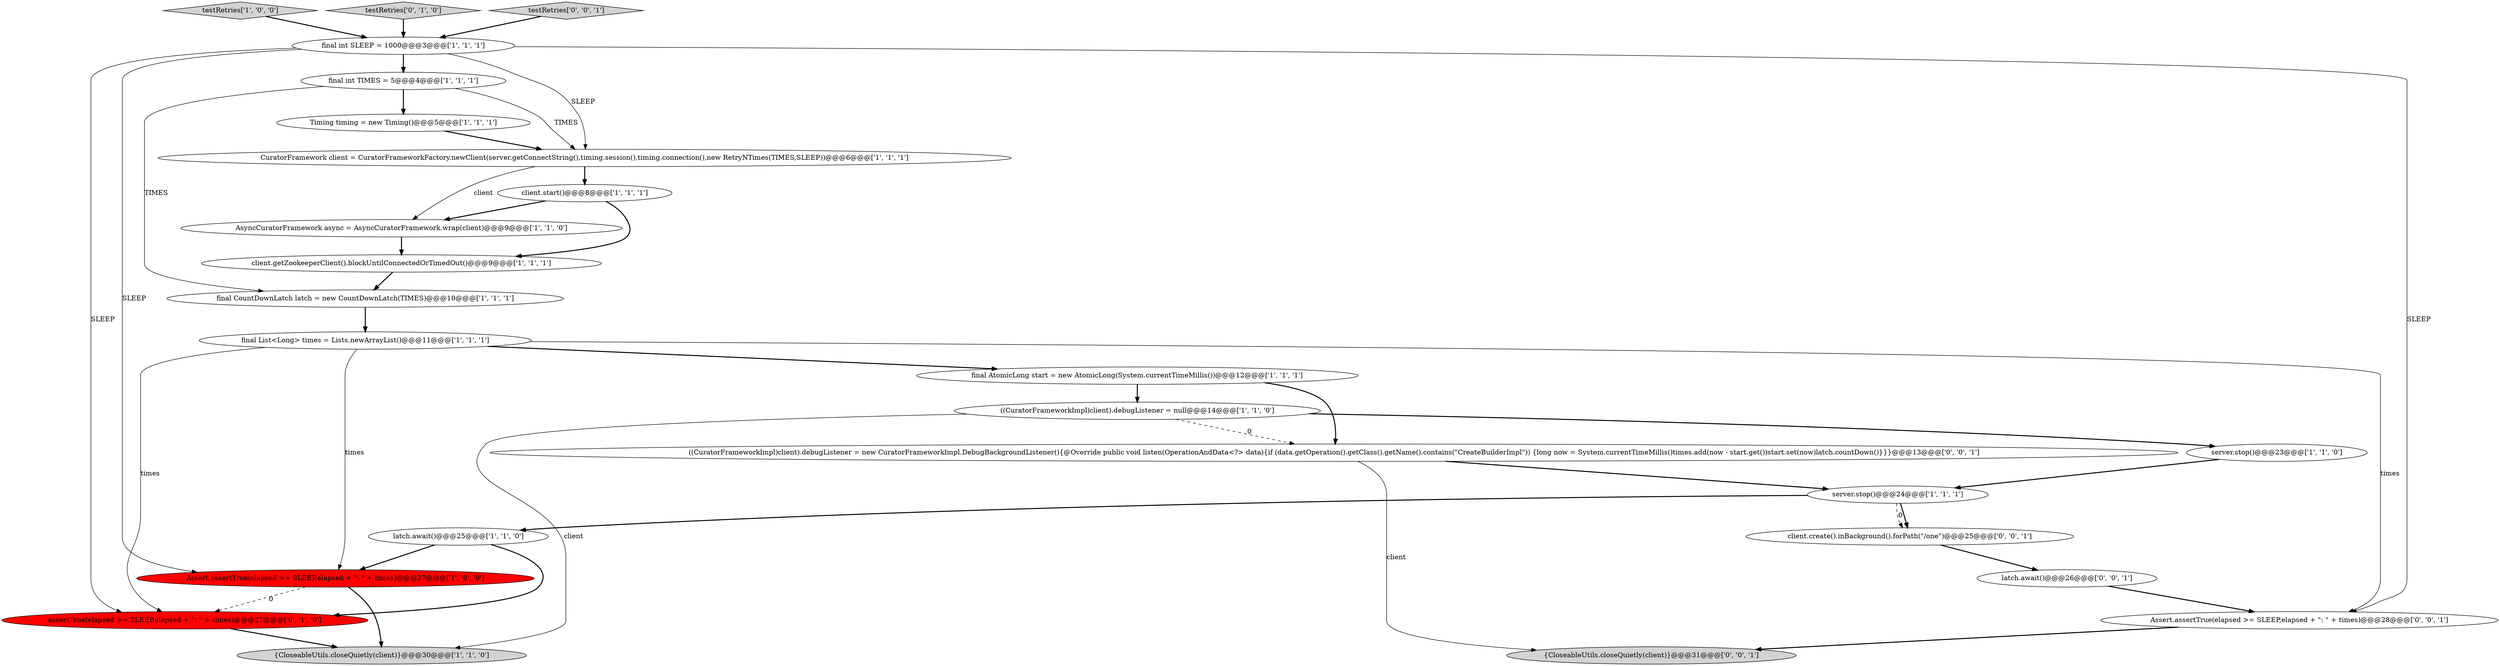 digraph {
15 [style = filled, label = "final CountDownLatch latch = new CountDownLatch(TIMES)@@@10@@@['1', '1', '1']", fillcolor = white, shape = ellipse image = "AAA0AAABBB1BBB"];
24 [style = filled, label = "latch.await()@@@26@@@['0', '0', '1']", fillcolor = white, shape = ellipse image = "AAA0AAABBB3BBB"];
10 [style = filled, label = "testRetries['1', '0', '0']", fillcolor = lightgray, shape = diamond image = "AAA0AAABBB1BBB"];
11 [style = filled, label = "Assert.assertTrue(elapsed >= SLEEP,elapsed + \": \" + times)@@@27@@@['1', '0', '0']", fillcolor = red, shape = ellipse image = "AAA1AAABBB1BBB"];
19 [style = filled, label = "{CloseableUtils.closeQuietly(client)}@@@31@@@['0', '0', '1']", fillcolor = lightgray, shape = ellipse image = "AAA0AAABBB3BBB"];
21 [style = filled, label = "client.create().inBackground().forPath(\"/one\")@@@25@@@['0', '0', '1']", fillcolor = white, shape = ellipse image = "AAA0AAABBB3BBB"];
6 [style = filled, label = "server.stop()@@@23@@@['1', '1', '0']", fillcolor = white, shape = ellipse image = "AAA0AAABBB1BBB"];
18 [style = filled, label = "testRetries['0', '1', '0']", fillcolor = lightgray, shape = diamond image = "AAA0AAABBB2BBB"];
4 [style = filled, label = "latch.await()@@@25@@@['1', '1', '0']", fillcolor = white, shape = ellipse image = "AAA0AAABBB1BBB"];
1 [style = filled, label = "AsyncCuratorFramework async = AsyncCuratorFramework.wrap(client)@@@9@@@['1', '1', '0']", fillcolor = white, shape = ellipse image = "AAA0AAABBB1BBB"];
23 [style = filled, label = "Assert.assertTrue(elapsed >= SLEEP,elapsed + \": \" + times)@@@28@@@['0', '0', '1']", fillcolor = white, shape = ellipse image = "AAA0AAABBB3BBB"];
14 [style = filled, label = "client.getZookeeperClient().blockUntilConnectedOrTimedOut()@@@9@@@['1', '1', '1']", fillcolor = white, shape = ellipse image = "AAA0AAABBB1BBB"];
0 [style = filled, label = "final List<Long> times = Lists.newArrayList()@@@11@@@['1', '1', '1']", fillcolor = white, shape = ellipse image = "AAA0AAABBB1BBB"];
22 [style = filled, label = "((CuratorFrameworkImpl)client).debugListener = new CuratorFrameworkImpl.DebugBackgroundListener(){@Override public void listen(OperationAndData<?> data){if (data.getOperation().getClass().getName().contains(\"CreateBuilderImpl\")) {long now = System.currentTimeMillis()times.add(now - start.get())start.set(now)latch.countDown()}}}@@@13@@@['0', '0', '1']", fillcolor = white, shape = ellipse image = "AAA0AAABBB3BBB"];
9 [style = filled, label = "server.stop()@@@24@@@['1', '1', '1']", fillcolor = white, shape = ellipse image = "AAA0AAABBB1BBB"];
20 [style = filled, label = "testRetries['0', '0', '1']", fillcolor = lightgray, shape = diamond image = "AAA0AAABBB3BBB"];
2 [style = filled, label = "final int TIMES = 5@@@4@@@['1', '1', '1']", fillcolor = white, shape = ellipse image = "AAA0AAABBB1BBB"];
13 [style = filled, label = "client.start()@@@8@@@['1', '1', '1']", fillcolor = white, shape = ellipse image = "AAA0AAABBB1BBB"];
8 [style = filled, label = "CuratorFramework client = CuratorFrameworkFactory.newClient(server.getConnectString(),timing.session(),timing.connection(),new RetryNTimes(TIMES,SLEEP))@@@6@@@['1', '1', '1']", fillcolor = white, shape = ellipse image = "AAA0AAABBB1BBB"];
7 [style = filled, label = "Timing timing = new Timing()@@@5@@@['1', '1', '1']", fillcolor = white, shape = ellipse image = "AAA0AAABBB1BBB"];
17 [style = filled, label = "assertTrue(elapsed >= SLEEP,elapsed + \": \" + times)@@@27@@@['0', '1', '0']", fillcolor = red, shape = ellipse image = "AAA1AAABBB2BBB"];
3 [style = filled, label = "{CloseableUtils.closeQuietly(client)}@@@30@@@['1', '1', '0']", fillcolor = lightgray, shape = ellipse image = "AAA0AAABBB1BBB"];
16 [style = filled, label = "final AtomicLong start = new AtomicLong(System.currentTimeMillis())@@@12@@@['1', '1', '1']", fillcolor = white, shape = ellipse image = "AAA0AAABBB1BBB"];
5 [style = filled, label = "final int SLEEP = 1000@@@3@@@['1', '1', '1']", fillcolor = white, shape = ellipse image = "AAA0AAABBB1BBB"];
12 [style = filled, label = "((CuratorFrameworkImpl)client).debugListener = null@@@14@@@['1', '1', '0']", fillcolor = white, shape = ellipse image = "AAA0AAABBB1BBB"];
0->16 [style = bold, label=""];
2->15 [style = solid, label="TIMES"];
4->17 [style = bold, label=""];
9->4 [style = bold, label=""];
22->9 [style = bold, label=""];
5->11 [style = solid, label="SLEEP"];
0->11 [style = solid, label="times"];
21->24 [style = bold, label=""];
11->17 [style = dashed, label="0"];
2->8 [style = solid, label="TIMES"];
16->22 [style = bold, label=""];
7->8 [style = bold, label=""];
12->6 [style = bold, label=""];
13->1 [style = bold, label=""];
20->5 [style = bold, label=""];
5->2 [style = bold, label=""];
22->19 [style = solid, label="client"];
10->5 [style = bold, label=""];
5->8 [style = solid, label="SLEEP"];
0->17 [style = solid, label="times"];
8->1 [style = solid, label="client"];
11->3 [style = bold, label=""];
9->21 [style = dashed, label="0"];
18->5 [style = bold, label=""];
15->0 [style = bold, label=""];
23->19 [style = bold, label=""];
12->3 [style = solid, label="client"];
5->17 [style = solid, label="SLEEP"];
12->22 [style = dashed, label="0"];
9->21 [style = bold, label=""];
17->3 [style = bold, label=""];
5->23 [style = solid, label="SLEEP"];
1->14 [style = bold, label=""];
14->15 [style = bold, label=""];
2->7 [style = bold, label=""];
6->9 [style = bold, label=""];
4->11 [style = bold, label=""];
16->12 [style = bold, label=""];
13->14 [style = bold, label=""];
0->23 [style = solid, label="times"];
8->13 [style = bold, label=""];
24->23 [style = bold, label=""];
}
